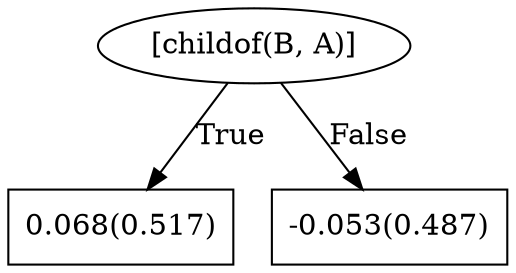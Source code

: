 digraph G{ 
1[label = "[childof(B, A)]"];
1 -> 2[label="True"];
1 -> 3[label="False"];
2[shape = box,label = "0.068(0.517)"];
3[shape = box,label = "-0.053(0.487)"];
}

